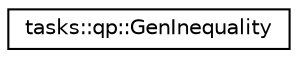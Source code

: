 digraph "Graphical Class Hierarchy"
{
  edge [fontname="Helvetica",fontsize="10",labelfontname="Helvetica",labelfontsize="10"];
  node [fontname="Helvetica",fontsize="10",shape=record];
  rankdir="LR";
  Node0 [label="tasks::qp::GenInequality",height=0.2,width=0.4,color="black", fillcolor="white", style="filled",URL="$classtasks_1_1qp_1_1GenInequality.html"];
}
